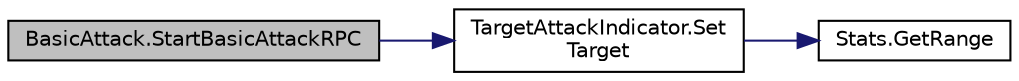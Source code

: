 digraph "BasicAttack.StartBasicAttackRPC"
{
 // INTERACTIVE_SVG=YES
 // LATEX_PDF_SIZE
  bgcolor="transparent";
  edge [fontname="Helvetica",fontsize="10",labelfontname="Helvetica",labelfontsize="10"];
  node [fontname="Helvetica",fontsize="10",shape=record];
  rankdir="LR";
  Node1 [label="BasicAttack.StartBasicAttackRPC",height=0.2,width=0.4,color="black", fillcolor="grey75", style="filled", fontcolor="black",tooltip=" "];
  Node1 -> Node2 [color="midnightblue",fontsize="10",style="solid",fontname="Helvetica"];
  Node2 [label="TargetAttackIndicator.Set\lTarget",height=0.2,width=0.4,color="black",URL="$class_target_attack_indicator.html#a9c5085eee4193a588f1673329c646e75",tooltip="Sets the current target to the indicator"];
  Node2 -> Node3 [color="midnightblue",fontsize="10",style="solid",fontname="Helvetica"];
  Node3 [label="Stats.GetRange",height=0.2,width=0.4,color="black",URL="$class_stats.html#aad08d308b784a74c8a009ba48c0a237f",tooltip="Returns the range of the entity"];
}
